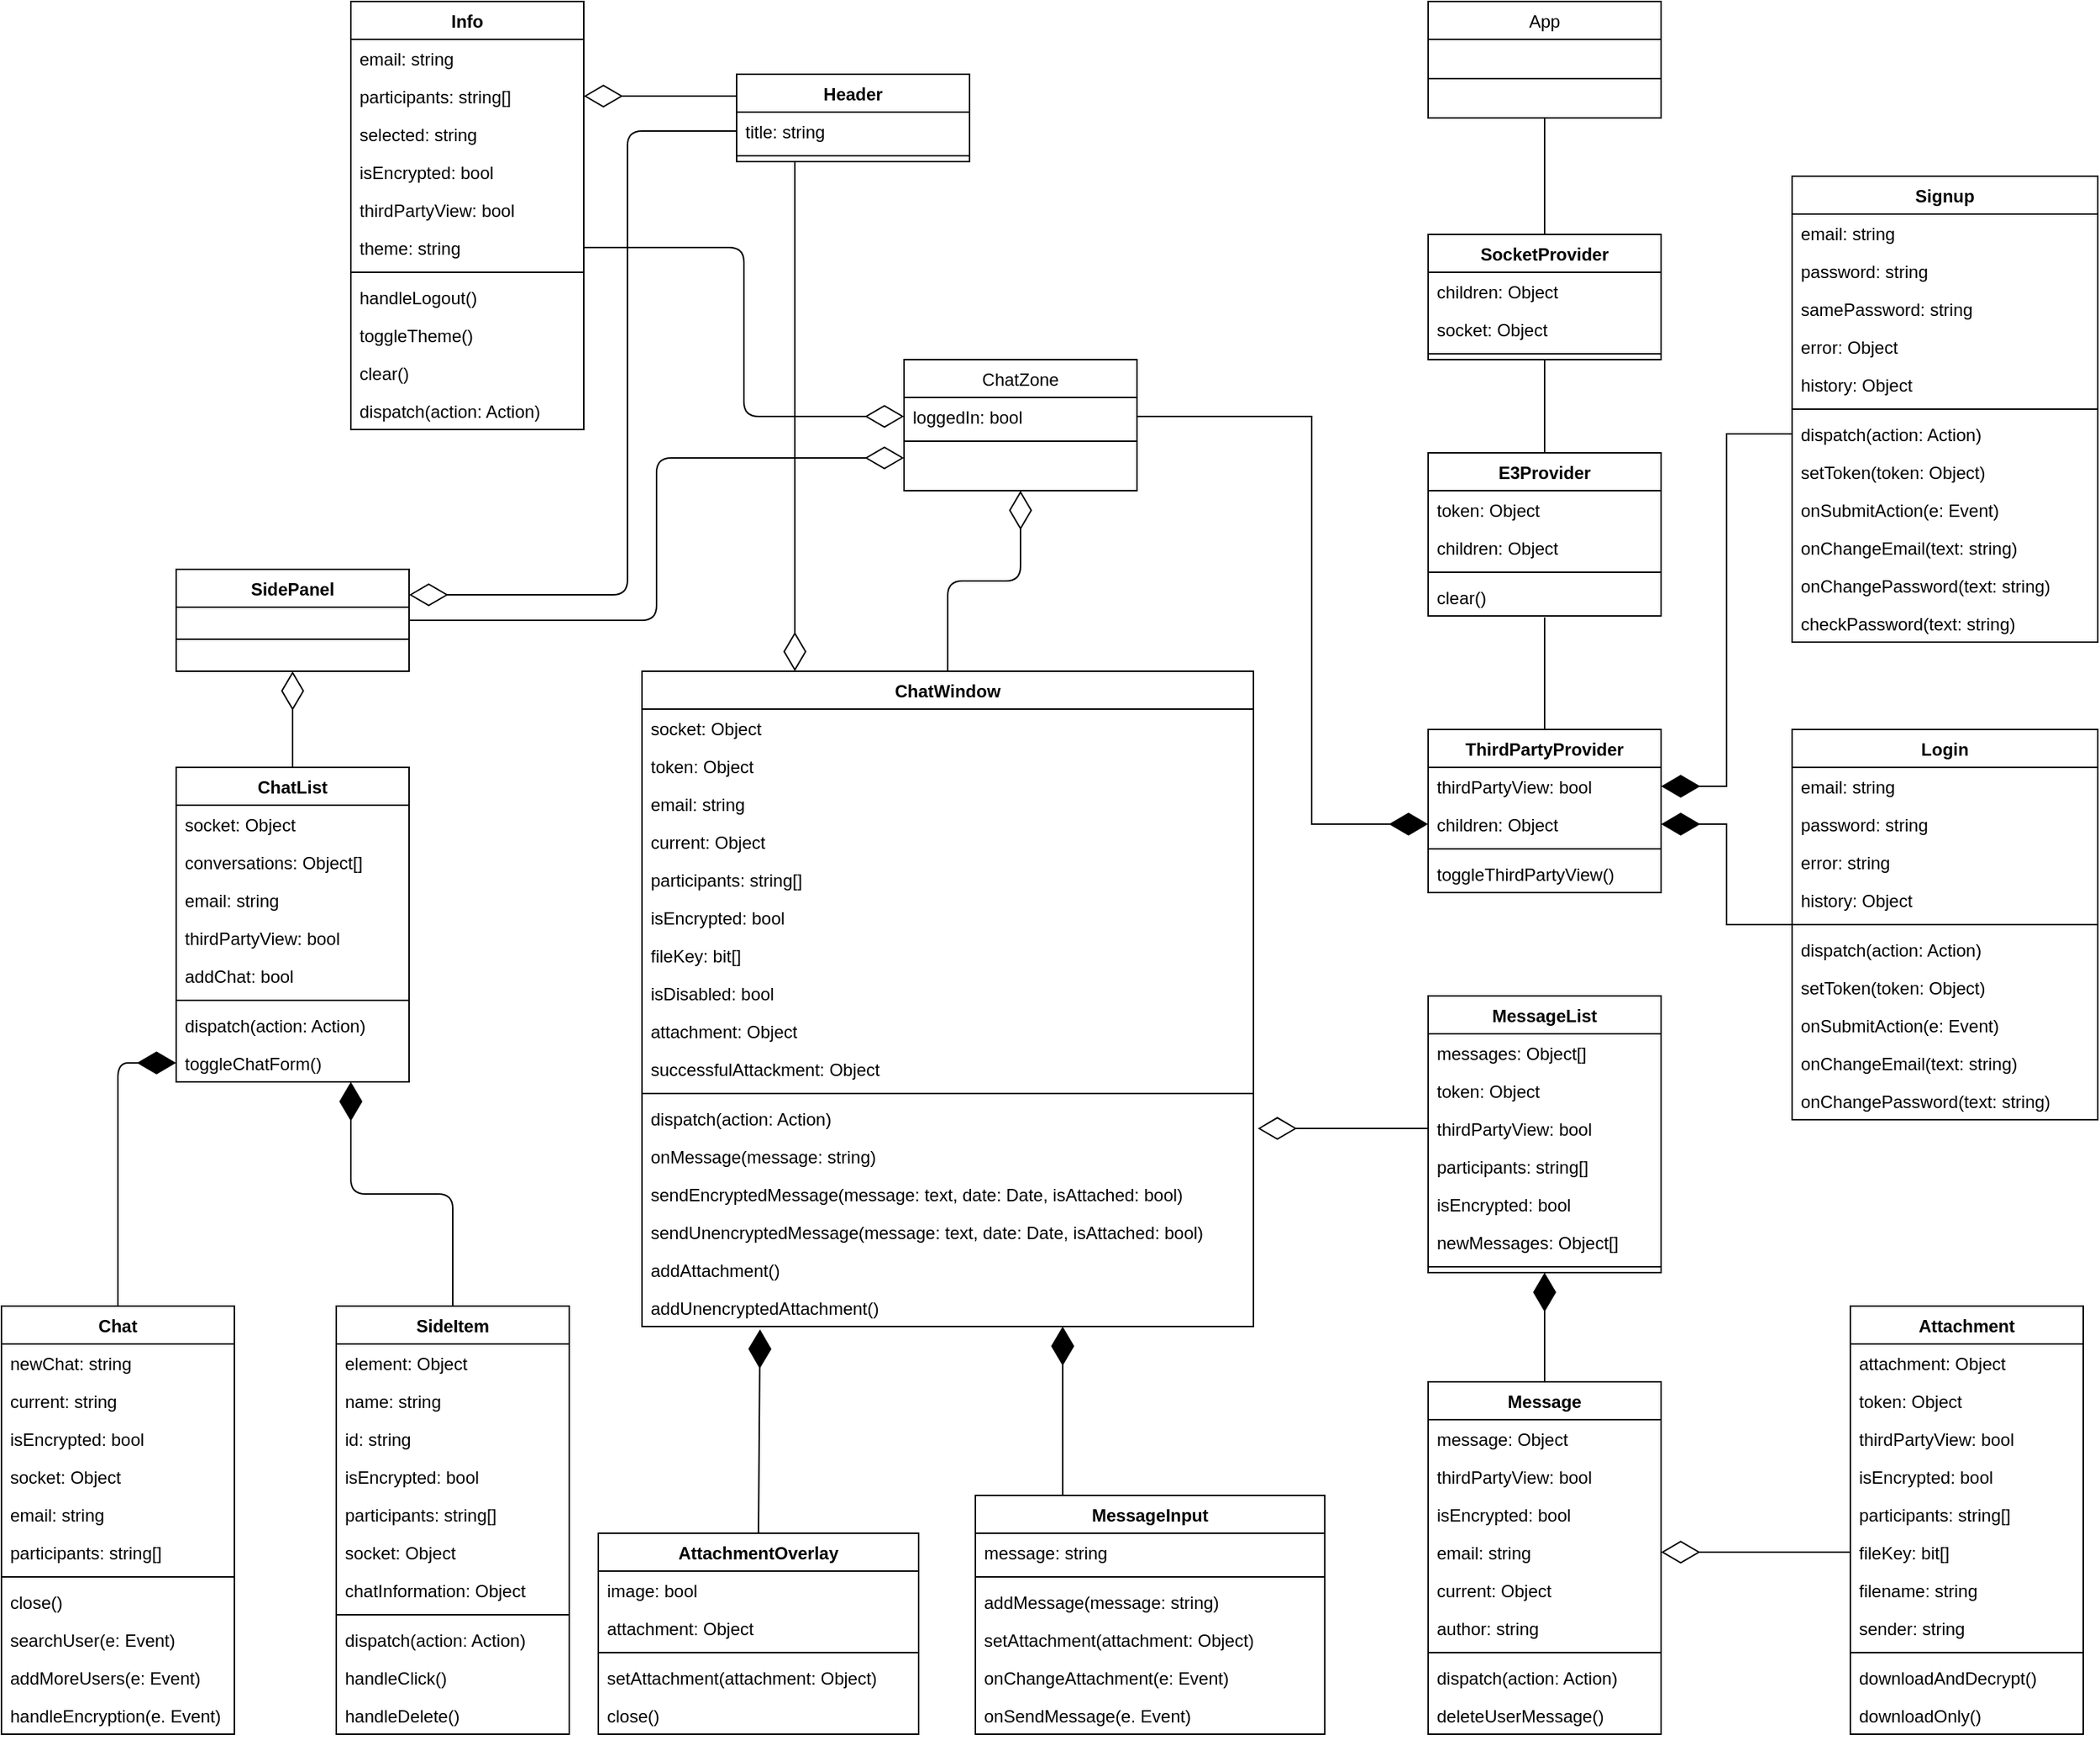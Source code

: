 <mxfile version="14.7.6" type="device"><diagram id="C5RBs43oDa-KdzZeNtuy" name="Page-1"><mxGraphModel dx="2538" dy="564" grid="1" gridSize="10" guides="1" tooltips="1" connect="1" arrows="1" fold="1" page="1" pageScale="1" pageWidth="1500" pageHeight="1500" math="0" shadow="0"><root><mxCell id="WIyWlLk6GJQsqaUBKTNV-0"/><mxCell id="WIyWlLk6GJQsqaUBKTNV-1" parent="WIyWlLk6GJQsqaUBKTNV-0"/><mxCell id="zkfFHV4jXpPFQw0GAbJ--0" value="App" style="swimlane;fontStyle=0;align=center;verticalAlign=top;childLayout=stackLayout;horizontal=1;startSize=26;horizontalStack=0;resizeParent=1;resizeLast=0;collapsible=1;marginBottom=0;rounded=0;shadow=0;strokeWidth=1;" parent="WIyWlLk6GJQsqaUBKTNV-1" vertex="1"><mxGeometry x="560" y="40" width="160" height="80" as="geometry"><mxRectangle x="230" y="140" width="160" height="26" as="alternateBounds"/></mxGeometry></mxCell><mxCell id="zkfFHV4jXpPFQw0GAbJ--4" value="" style="line;html=1;strokeWidth=1;align=left;verticalAlign=middle;spacingTop=-1;spacingLeft=3;spacingRight=3;rotatable=0;labelPosition=right;points=[];portConstraint=eastwest;" parent="zkfFHV4jXpPFQw0GAbJ--0" vertex="1"><mxGeometry y="26" width="160" height="54" as="geometry"/></mxCell><mxCell id="zkfFHV4jXpPFQw0GAbJ--17" value="ChatZone" style="swimlane;fontStyle=0;align=center;verticalAlign=top;childLayout=stackLayout;horizontal=1;startSize=26;horizontalStack=0;resizeParent=1;resizeLast=0;collapsible=1;marginBottom=0;rounded=0;shadow=0;strokeWidth=1;" parent="WIyWlLk6GJQsqaUBKTNV-1" vertex="1"><mxGeometry x="200" y="286" width="160" height="90" as="geometry"><mxRectangle x="550" y="140" width="160" height="26" as="alternateBounds"/></mxGeometry></mxCell><mxCell id="zkfFHV4jXpPFQw0GAbJ--18" value="loggedIn: bool" style="text;align=left;verticalAlign=top;spacingLeft=4;spacingRight=4;overflow=hidden;rotatable=0;points=[[0,0.5],[1,0.5]];portConstraint=eastwest;" parent="zkfFHV4jXpPFQw0GAbJ--17" vertex="1"><mxGeometry y="26" width="160" height="26" as="geometry"/></mxCell><mxCell id="zkfFHV4jXpPFQw0GAbJ--23" value="" style="line;html=1;strokeWidth=1;align=left;verticalAlign=middle;spacingTop=-1;spacingLeft=3;spacingRight=3;rotatable=0;labelPosition=right;points=[];portConstraint=eastwest;" parent="zkfFHV4jXpPFQw0GAbJ--17" vertex="1"><mxGeometry y="52" width="160" height="8" as="geometry"/></mxCell><mxCell id="NFk0pXSnsGcXy38gWaya-1" value="Login" style="swimlane;fontStyle=1;align=center;verticalAlign=top;childLayout=stackLayout;horizontal=1;startSize=26;horizontalStack=0;resizeParent=1;resizeParentMax=0;resizeLast=0;collapsible=1;marginBottom=0;" vertex="1" parent="WIyWlLk6GJQsqaUBKTNV-1"><mxGeometry x="810" y="540" width="210" height="268" as="geometry"/></mxCell><mxCell id="NFk0pXSnsGcXy38gWaya-2" value="email: string" style="text;strokeColor=none;fillColor=none;align=left;verticalAlign=top;spacingLeft=4;spacingRight=4;overflow=hidden;rotatable=0;points=[[0,0.5],[1,0.5]];portConstraint=eastwest;" vertex="1" parent="NFk0pXSnsGcXy38gWaya-1"><mxGeometry y="26" width="210" height="26" as="geometry"/></mxCell><mxCell id="NFk0pXSnsGcXy38gWaya-10" value="password: string" style="text;strokeColor=none;fillColor=none;align=left;verticalAlign=top;spacingLeft=4;spacingRight=4;overflow=hidden;rotatable=0;points=[[0,0.5],[1,0.5]];portConstraint=eastwest;" vertex="1" parent="NFk0pXSnsGcXy38gWaya-1"><mxGeometry y="52" width="210" height="26" as="geometry"/></mxCell><mxCell id="NFk0pXSnsGcXy38gWaya-4" value="error: string" style="text;strokeColor=none;fillColor=none;align=left;verticalAlign=top;spacingLeft=4;spacingRight=4;overflow=hidden;rotatable=0;points=[[0,0.5],[1,0.5]];portConstraint=eastwest;" vertex="1" parent="NFk0pXSnsGcXy38gWaya-1"><mxGeometry y="78" width="210" height="26" as="geometry"/></mxCell><mxCell id="NFk0pXSnsGcXy38gWaya-12" value="history: Object" style="text;strokeColor=none;fillColor=none;align=left;verticalAlign=top;spacingLeft=4;spacingRight=4;overflow=hidden;rotatable=0;points=[[0,0.5],[1,0.5]];portConstraint=eastwest;" vertex="1" parent="NFk0pXSnsGcXy38gWaya-1"><mxGeometry y="104" width="210" height="26" as="geometry"/></mxCell><mxCell id="NFk0pXSnsGcXy38gWaya-3" value="" style="line;strokeWidth=1;fillColor=none;align=left;verticalAlign=middle;spacingTop=-1;spacingLeft=3;spacingRight=3;rotatable=0;labelPosition=right;points=[];portConstraint=eastwest;" vertex="1" parent="NFk0pXSnsGcXy38gWaya-1"><mxGeometry y="130" width="210" height="8" as="geometry"/></mxCell><mxCell id="NFk0pXSnsGcXy38gWaya-16" value="dispatch(action: Action)" style="text;strokeColor=none;fillColor=none;align=left;verticalAlign=top;spacingLeft=4;spacingRight=4;overflow=hidden;rotatable=0;points=[[0,0.5],[1,0.5]];portConstraint=eastwest;" vertex="1" parent="NFk0pXSnsGcXy38gWaya-1"><mxGeometry y="138" width="210" height="26" as="geometry"/></mxCell><mxCell id="NFk0pXSnsGcXy38gWaya-17" value="setToken(token: Object)" style="text;strokeColor=none;fillColor=none;align=left;verticalAlign=top;spacingLeft=4;spacingRight=4;overflow=hidden;rotatable=0;points=[[0,0.5],[1,0.5]];portConstraint=eastwest;" vertex="1" parent="NFk0pXSnsGcXy38gWaya-1"><mxGeometry y="164" width="210" height="26" as="geometry"/></mxCell><mxCell id="NFk0pXSnsGcXy38gWaya-18" value="onSubmitAction(e: Event)" style="text;strokeColor=none;fillColor=none;align=left;verticalAlign=top;spacingLeft=4;spacingRight=4;overflow=hidden;rotatable=0;points=[[0,0.5],[1,0.5]];portConstraint=eastwest;" vertex="1" parent="NFk0pXSnsGcXy38gWaya-1"><mxGeometry y="190" width="210" height="26" as="geometry"/></mxCell><mxCell id="NFk0pXSnsGcXy38gWaya-19" value="onChangeEmail(text: string)" style="text;strokeColor=none;fillColor=none;align=left;verticalAlign=top;spacingLeft=4;spacingRight=4;overflow=hidden;rotatable=0;points=[[0,0.5],[1,0.5]];portConstraint=eastwest;" vertex="1" parent="NFk0pXSnsGcXy38gWaya-1"><mxGeometry y="216" width="210" height="26" as="geometry"/></mxCell><mxCell id="NFk0pXSnsGcXy38gWaya-20" value="onChangePassword(text: string)" style="text;strokeColor=none;fillColor=none;align=left;verticalAlign=top;spacingLeft=4;spacingRight=4;overflow=hidden;rotatable=0;points=[[0,0.5],[1,0.5]];portConstraint=eastwest;" vertex="1" parent="NFk0pXSnsGcXy38gWaya-1"><mxGeometry y="242" width="210" height="26" as="geometry"/></mxCell><mxCell id="NFk0pXSnsGcXy38gWaya-21" value="Signup" style="swimlane;fontStyle=1;align=center;verticalAlign=top;childLayout=stackLayout;horizontal=1;startSize=26;horizontalStack=0;resizeParent=1;resizeParentMax=0;resizeLast=0;collapsible=1;marginBottom=0;" vertex="1" parent="WIyWlLk6GJQsqaUBKTNV-1"><mxGeometry x="810" y="160" width="210" height="320" as="geometry"/></mxCell><mxCell id="NFk0pXSnsGcXy38gWaya-22" value="email: string" style="text;strokeColor=none;fillColor=none;align=left;verticalAlign=top;spacingLeft=4;spacingRight=4;overflow=hidden;rotatable=0;points=[[0,0.5],[1,0.5]];portConstraint=eastwest;" vertex="1" parent="NFk0pXSnsGcXy38gWaya-21"><mxGeometry y="26" width="210" height="26" as="geometry"/></mxCell><mxCell id="NFk0pXSnsGcXy38gWaya-23" value="password: string" style="text;strokeColor=none;fillColor=none;align=left;verticalAlign=top;spacingLeft=4;spacingRight=4;overflow=hidden;rotatable=0;points=[[0,0.5],[1,0.5]];portConstraint=eastwest;" vertex="1" parent="NFk0pXSnsGcXy38gWaya-21"><mxGeometry y="52" width="210" height="26" as="geometry"/></mxCell><mxCell id="NFk0pXSnsGcXy38gWaya-32" value="samePassword: string" style="text;strokeColor=none;fillColor=none;align=left;verticalAlign=top;spacingLeft=4;spacingRight=4;overflow=hidden;rotatable=0;points=[[0,0.5],[1,0.5]];portConstraint=eastwest;" vertex="1" parent="NFk0pXSnsGcXy38gWaya-21"><mxGeometry y="78" width="210" height="26" as="geometry"/></mxCell><mxCell id="NFk0pXSnsGcXy38gWaya-24" value="error: Object" style="text;strokeColor=none;fillColor=none;align=left;verticalAlign=top;spacingLeft=4;spacingRight=4;overflow=hidden;rotatable=0;points=[[0,0.5],[1,0.5]];portConstraint=eastwest;" vertex="1" parent="NFk0pXSnsGcXy38gWaya-21"><mxGeometry y="104" width="210" height="26" as="geometry"/></mxCell><mxCell id="NFk0pXSnsGcXy38gWaya-25" value="history: Object" style="text;strokeColor=none;fillColor=none;align=left;verticalAlign=top;spacingLeft=4;spacingRight=4;overflow=hidden;rotatable=0;points=[[0,0.5],[1,0.5]];portConstraint=eastwest;" vertex="1" parent="NFk0pXSnsGcXy38gWaya-21"><mxGeometry y="130" width="210" height="26" as="geometry"/></mxCell><mxCell id="NFk0pXSnsGcXy38gWaya-26" value="" style="line;strokeWidth=1;fillColor=none;align=left;verticalAlign=middle;spacingTop=-1;spacingLeft=3;spacingRight=3;rotatable=0;labelPosition=right;points=[];portConstraint=eastwest;" vertex="1" parent="NFk0pXSnsGcXy38gWaya-21"><mxGeometry y="156" width="210" height="8" as="geometry"/></mxCell><mxCell id="NFk0pXSnsGcXy38gWaya-27" value="dispatch(action: Action)" style="text;strokeColor=none;fillColor=none;align=left;verticalAlign=top;spacingLeft=4;spacingRight=4;overflow=hidden;rotatable=0;points=[[0,0.5],[1,0.5]];portConstraint=eastwest;" vertex="1" parent="NFk0pXSnsGcXy38gWaya-21"><mxGeometry y="164" width="210" height="26" as="geometry"/></mxCell><mxCell id="NFk0pXSnsGcXy38gWaya-28" value="setToken(token: Object)" style="text;strokeColor=none;fillColor=none;align=left;verticalAlign=top;spacingLeft=4;spacingRight=4;overflow=hidden;rotatable=0;points=[[0,0.5],[1,0.5]];portConstraint=eastwest;" vertex="1" parent="NFk0pXSnsGcXy38gWaya-21"><mxGeometry y="190" width="210" height="26" as="geometry"/></mxCell><mxCell id="NFk0pXSnsGcXy38gWaya-29" value="onSubmitAction(e: Event)" style="text;strokeColor=none;fillColor=none;align=left;verticalAlign=top;spacingLeft=4;spacingRight=4;overflow=hidden;rotatable=0;points=[[0,0.5],[1,0.5]];portConstraint=eastwest;" vertex="1" parent="NFk0pXSnsGcXy38gWaya-21"><mxGeometry y="216" width="210" height="26" as="geometry"/></mxCell><mxCell id="NFk0pXSnsGcXy38gWaya-30" value="onChangeEmail(text: string)" style="text;strokeColor=none;fillColor=none;align=left;verticalAlign=top;spacingLeft=4;spacingRight=4;overflow=hidden;rotatable=0;points=[[0,0.5],[1,0.5]];portConstraint=eastwest;" vertex="1" parent="NFk0pXSnsGcXy38gWaya-21"><mxGeometry y="242" width="210" height="26" as="geometry"/></mxCell><mxCell id="NFk0pXSnsGcXy38gWaya-31" value="onChangePassword(text: string)" style="text;strokeColor=none;fillColor=none;align=left;verticalAlign=top;spacingLeft=4;spacingRight=4;overflow=hidden;rotatable=0;points=[[0,0.5],[1,0.5]];portConstraint=eastwest;" vertex="1" parent="NFk0pXSnsGcXy38gWaya-21"><mxGeometry y="268" width="210" height="26" as="geometry"/></mxCell><mxCell id="NFk0pXSnsGcXy38gWaya-34" value="checkPassword(text: string)" style="text;strokeColor=none;fillColor=none;align=left;verticalAlign=top;spacingLeft=4;spacingRight=4;overflow=hidden;rotatable=0;points=[[0,0.5],[1,0.5]];portConstraint=eastwest;" vertex="1" parent="NFk0pXSnsGcXy38gWaya-21"><mxGeometry y="294" width="210" height="26" as="geometry"/></mxCell><mxCell id="NFk0pXSnsGcXy38gWaya-46" value="E3Provider" style="swimlane;fontStyle=1;align=center;verticalAlign=top;childLayout=stackLayout;horizontal=1;startSize=26;horizontalStack=0;resizeParent=1;resizeParentMax=0;resizeLast=0;collapsible=1;marginBottom=0;" vertex="1" parent="WIyWlLk6GJQsqaUBKTNV-1"><mxGeometry x="560" y="350" width="160" height="112" as="geometry"/></mxCell><mxCell id="NFk0pXSnsGcXy38gWaya-47" value="token: Object" style="text;strokeColor=none;fillColor=none;align=left;verticalAlign=top;spacingLeft=4;spacingRight=4;overflow=hidden;rotatable=0;points=[[0,0.5],[1,0.5]];portConstraint=eastwest;" vertex="1" parent="NFk0pXSnsGcXy38gWaya-46"><mxGeometry y="26" width="160" height="26" as="geometry"/></mxCell><mxCell id="NFk0pXSnsGcXy38gWaya-50" value="children: Object" style="text;strokeColor=none;fillColor=none;align=left;verticalAlign=top;spacingLeft=4;spacingRight=4;overflow=hidden;rotatable=0;points=[[0,0.5],[1,0.5]];portConstraint=eastwest;" vertex="1" parent="NFk0pXSnsGcXy38gWaya-46"><mxGeometry y="52" width="160" height="26" as="geometry"/></mxCell><mxCell id="NFk0pXSnsGcXy38gWaya-48" value="" style="line;strokeWidth=1;fillColor=none;align=left;verticalAlign=middle;spacingTop=-1;spacingLeft=3;spacingRight=3;rotatable=0;labelPosition=right;points=[];portConstraint=eastwest;" vertex="1" parent="NFk0pXSnsGcXy38gWaya-46"><mxGeometry y="78" width="160" height="8" as="geometry"/></mxCell><mxCell id="NFk0pXSnsGcXy38gWaya-49" value="clear()" style="text;strokeColor=none;fillColor=none;align=left;verticalAlign=top;spacingLeft=4;spacingRight=4;overflow=hidden;rotatable=0;points=[[0,0.5],[1,0.5]];portConstraint=eastwest;" vertex="1" parent="NFk0pXSnsGcXy38gWaya-46"><mxGeometry y="86" width="160" height="26" as="geometry"/></mxCell><mxCell id="NFk0pXSnsGcXy38gWaya-52" value="Info" style="swimlane;fontStyle=1;align=center;verticalAlign=top;childLayout=stackLayout;horizontal=1;startSize=26;horizontalStack=0;resizeParent=1;resizeParentMax=0;resizeLast=0;collapsible=1;marginBottom=0;" vertex="1" parent="WIyWlLk6GJQsqaUBKTNV-1"><mxGeometry x="-180" y="40" width="160" height="294" as="geometry"/></mxCell><mxCell id="NFk0pXSnsGcXy38gWaya-53" value="email: string" style="text;strokeColor=none;fillColor=none;align=left;verticalAlign=top;spacingLeft=4;spacingRight=4;overflow=hidden;rotatable=0;points=[[0,0.5],[1,0.5]];portConstraint=eastwest;" vertex="1" parent="NFk0pXSnsGcXy38gWaya-52"><mxGeometry y="26" width="160" height="26" as="geometry"/></mxCell><mxCell id="NFk0pXSnsGcXy38gWaya-56" value="participants: string[]" style="text;strokeColor=none;fillColor=none;align=left;verticalAlign=top;spacingLeft=4;spacingRight=4;overflow=hidden;rotatable=0;points=[[0,0.5],[1,0.5]];portConstraint=eastwest;" vertex="1" parent="NFk0pXSnsGcXy38gWaya-52"><mxGeometry y="52" width="160" height="26" as="geometry"/></mxCell><mxCell id="NFk0pXSnsGcXy38gWaya-57" value="selected: string" style="text;strokeColor=none;fillColor=none;align=left;verticalAlign=top;spacingLeft=4;spacingRight=4;overflow=hidden;rotatable=0;points=[[0,0.5],[1,0.5]];portConstraint=eastwest;" vertex="1" parent="NFk0pXSnsGcXy38gWaya-52"><mxGeometry y="78" width="160" height="26" as="geometry"/></mxCell><mxCell id="NFk0pXSnsGcXy38gWaya-58" value="isEncrypted: bool" style="text;strokeColor=none;fillColor=none;align=left;verticalAlign=top;spacingLeft=4;spacingRight=4;overflow=hidden;rotatable=0;points=[[0,0.5],[1,0.5]];portConstraint=eastwest;" vertex="1" parent="NFk0pXSnsGcXy38gWaya-52"><mxGeometry y="104" width="160" height="26" as="geometry"/></mxCell><mxCell id="NFk0pXSnsGcXy38gWaya-59" value="thirdPartyView: bool" style="text;strokeColor=none;fillColor=none;align=left;verticalAlign=top;spacingLeft=4;spacingRight=4;overflow=hidden;rotatable=0;points=[[0,0.5],[1,0.5]];portConstraint=eastwest;" vertex="1" parent="NFk0pXSnsGcXy38gWaya-52"><mxGeometry y="130" width="160" height="26" as="geometry"/></mxCell><mxCell id="NFk0pXSnsGcXy38gWaya-60" value="theme: string" style="text;strokeColor=none;fillColor=none;align=left;verticalAlign=top;spacingLeft=4;spacingRight=4;overflow=hidden;rotatable=0;points=[[0,0.5],[1,0.5]];portConstraint=eastwest;" vertex="1" parent="NFk0pXSnsGcXy38gWaya-52"><mxGeometry y="156" width="160" height="26" as="geometry"/></mxCell><mxCell id="NFk0pXSnsGcXy38gWaya-54" value="" style="line;strokeWidth=1;fillColor=none;align=left;verticalAlign=middle;spacingTop=-1;spacingLeft=3;spacingRight=3;rotatable=0;labelPosition=right;points=[];portConstraint=eastwest;" vertex="1" parent="NFk0pXSnsGcXy38gWaya-52"><mxGeometry y="182" width="160" height="8" as="geometry"/></mxCell><mxCell id="NFk0pXSnsGcXy38gWaya-55" value="handleLogout()" style="text;strokeColor=none;fillColor=none;align=left;verticalAlign=top;spacingLeft=4;spacingRight=4;overflow=hidden;rotatable=0;points=[[0,0.5],[1,0.5]];portConstraint=eastwest;" vertex="1" parent="NFk0pXSnsGcXy38gWaya-52"><mxGeometry y="190" width="160" height="26" as="geometry"/></mxCell><mxCell id="NFk0pXSnsGcXy38gWaya-61" value="toggleTheme()" style="text;strokeColor=none;fillColor=none;align=left;verticalAlign=top;spacingLeft=4;spacingRight=4;overflow=hidden;rotatable=0;points=[[0,0.5],[1,0.5]];portConstraint=eastwest;" vertex="1" parent="NFk0pXSnsGcXy38gWaya-52"><mxGeometry y="216" width="160" height="26" as="geometry"/></mxCell><mxCell id="NFk0pXSnsGcXy38gWaya-72" value="clear()" style="text;strokeColor=none;fillColor=none;align=left;verticalAlign=top;spacingLeft=4;spacingRight=4;overflow=hidden;rotatable=0;points=[[0,0.5],[1,0.5]];portConstraint=eastwest;" vertex="1" parent="NFk0pXSnsGcXy38gWaya-52"><mxGeometry y="242" width="160" height="26" as="geometry"/></mxCell><mxCell id="NFk0pXSnsGcXy38gWaya-71" value="dispatch(action: Action)" style="text;strokeColor=none;fillColor=none;align=left;verticalAlign=top;spacingLeft=4;spacingRight=4;overflow=hidden;rotatable=0;points=[[0,0.5],[1,0.5]];portConstraint=eastwest;" vertex="1" parent="NFk0pXSnsGcXy38gWaya-52"><mxGeometry y="268" width="160" height="26" as="geometry"/></mxCell><mxCell id="NFk0pXSnsGcXy38gWaya-73" value="Header" style="swimlane;fontStyle=1;align=center;verticalAlign=top;childLayout=stackLayout;horizontal=1;startSize=26;horizontalStack=0;resizeParent=1;resizeParentMax=0;resizeLast=0;collapsible=1;marginBottom=0;" vertex="1" parent="WIyWlLk6GJQsqaUBKTNV-1"><mxGeometry x="85" y="90" width="160" height="60" as="geometry"/></mxCell><mxCell id="NFk0pXSnsGcXy38gWaya-74" value="title: string" style="text;strokeColor=none;fillColor=none;align=left;verticalAlign=top;spacingLeft=4;spacingRight=4;overflow=hidden;rotatable=0;points=[[0,0.5],[1,0.5]];portConstraint=eastwest;" vertex="1" parent="NFk0pXSnsGcXy38gWaya-73"><mxGeometry y="26" width="160" height="26" as="geometry"/></mxCell><mxCell id="NFk0pXSnsGcXy38gWaya-75" value="" style="line;strokeWidth=1;fillColor=none;align=left;verticalAlign=middle;spacingTop=-1;spacingLeft=3;spacingRight=3;rotatable=0;labelPosition=right;points=[];portConstraint=eastwest;" vertex="1" parent="NFk0pXSnsGcXy38gWaya-73"><mxGeometry y="52" width="160" height="8" as="geometry"/></mxCell><mxCell id="NFk0pXSnsGcXy38gWaya-80" value="SidePanel" style="swimlane;fontStyle=1;align=center;verticalAlign=top;childLayout=stackLayout;horizontal=1;startSize=26;horizontalStack=0;resizeParent=1;resizeParentMax=0;resizeLast=0;collapsible=1;marginBottom=0;" vertex="1" parent="WIyWlLk6GJQsqaUBKTNV-1"><mxGeometry x="-300" y="430" width="160" height="70" as="geometry"/></mxCell><mxCell id="NFk0pXSnsGcXy38gWaya-82" value="" style="line;strokeWidth=1;fillColor=none;align=left;verticalAlign=middle;spacingTop=-1;spacingLeft=3;spacingRight=3;rotatable=0;labelPosition=right;points=[];portConstraint=eastwest;" vertex="1" parent="NFk0pXSnsGcXy38gWaya-80"><mxGeometry y="26" width="160" height="44" as="geometry"/></mxCell><mxCell id="NFk0pXSnsGcXy38gWaya-84" value="ChatList" style="swimlane;fontStyle=1;align=center;verticalAlign=top;childLayout=stackLayout;horizontal=1;startSize=26;horizontalStack=0;resizeParent=1;resizeParentMax=0;resizeLast=0;collapsible=1;marginBottom=0;" vertex="1" parent="WIyWlLk6GJQsqaUBKTNV-1"><mxGeometry x="-300" y="566" width="160" height="216" as="geometry"/></mxCell><mxCell id="NFk0pXSnsGcXy38gWaya-85" value="socket: Object" style="text;strokeColor=none;fillColor=none;align=left;verticalAlign=top;spacingLeft=4;spacingRight=4;overflow=hidden;rotatable=0;points=[[0,0.5],[1,0.5]];portConstraint=eastwest;" vertex="1" parent="NFk0pXSnsGcXy38gWaya-84"><mxGeometry y="26" width="160" height="26" as="geometry"/></mxCell><mxCell id="NFk0pXSnsGcXy38gWaya-88" value="conversations: Object[]" style="text;strokeColor=none;fillColor=none;align=left;verticalAlign=top;spacingLeft=4;spacingRight=4;overflow=hidden;rotatable=0;points=[[0,0.5],[1,0.5]];portConstraint=eastwest;" vertex="1" parent="NFk0pXSnsGcXy38gWaya-84"><mxGeometry y="52" width="160" height="26" as="geometry"/></mxCell><mxCell id="NFk0pXSnsGcXy38gWaya-89" value="email: string" style="text;strokeColor=none;fillColor=none;align=left;verticalAlign=top;spacingLeft=4;spacingRight=4;overflow=hidden;rotatable=0;points=[[0,0.5],[1,0.5]];portConstraint=eastwest;" vertex="1" parent="NFk0pXSnsGcXy38gWaya-84"><mxGeometry y="78" width="160" height="26" as="geometry"/></mxCell><mxCell id="NFk0pXSnsGcXy38gWaya-90" value="thirdPartyView: bool" style="text;strokeColor=none;fillColor=none;align=left;verticalAlign=top;spacingLeft=4;spacingRight=4;overflow=hidden;rotatable=0;points=[[0,0.5],[1,0.5]];portConstraint=eastwest;" vertex="1" parent="NFk0pXSnsGcXy38gWaya-84"><mxGeometry y="104" width="160" height="26" as="geometry"/></mxCell><mxCell id="NFk0pXSnsGcXy38gWaya-91" value="addChat: bool" style="text;strokeColor=none;fillColor=none;align=left;verticalAlign=top;spacingLeft=4;spacingRight=4;overflow=hidden;rotatable=0;points=[[0,0.5],[1,0.5]];portConstraint=eastwest;" vertex="1" parent="NFk0pXSnsGcXy38gWaya-84"><mxGeometry y="130" width="160" height="26" as="geometry"/></mxCell><mxCell id="NFk0pXSnsGcXy38gWaya-86" value="" style="line;strokeWidth=1;fillColor=none;align=left;verticalAlign=middle;spacingTop=-1;spacingLeft=3;spacingRight=3;rotatable=0;labelPosition=right;points=[];portConstraint=eastwest;" vertex="1" parent="NFk0pXSnsGcXy38gWaya-84"><mxGeometry y="156" width="160" height="8" as="geometry"/></mxCell><mxCell id="NFk0pXSnsGcXy38gWaya-95" value="dispatch(action: Action)" style="text;strokeColor=none;fillColor=none;align=left;verticalAlign=top;spacingLeft=4;spacingRight=4;overflow=hidden;rotatable=0;points=[[0,0.5],[1,0.5]];portConstraint=eastwest;" vertex="1" parent="NFk0pXSnsGcXy38gWaya-84"><mxGeometry y="164" width="160" height="26" as="geometry"/></mxCell><mxCell id="NFk0pXSnsGcXy38gWaya-92" value="toggleChatForm()" style="text;strokeColor=none;fillColor=none;align=left;verticalAlign=top;spacingLeft=4;spacingRight=4;overflow=hidden;rotatable=0;points=[[0,0.5],[1,0.5]];portConstraint=eastwest;" vertex="1" parent="NFk0pXSnsGcXy38gWaya-84"><mxGeometry y="190" width="160" height="26" as="geometry"/></mxCell><mxCell id="NFk0pXSnsGcXy38gWaya-96" value="SocketProvider" style="swimlane;fontStyle=1;align=center;verticalAlign=top;childLayout=stackLayout;horizontal=1;startSize=26;horizontalStack=0;resizeParent=1;resizeParentMax=0;resizeLast=0;collapsible=1;marginBottom=0;" vertex="1" parent="WIyWlLk6GJQsqaUBKTNV-1"><mxGeometry x="560" y="200" width="160" height="86" as="geometry"/></mxCell><mxCell id="NFk0pXSnsGcXy38gWaya-97" value="children: Object" style="text;strokeColor=none;fillColor=none;align=left;verticalAlign=top;spacingLeft=4;spacingRight=4;overflow=hidden;rotatable=0;points=[[0,0.5],[1,0.5]];portConstraint=eastwest;" vertex="1" parent="NFk0pXSnsGcXy38gWaya-96"><mxGeometry y="26" width="160" height="26" as="geometry"/></mxCell><mxCell id="NFk0pXSnsGcXy38gWaya-100" value="socket: Object" style="text;strokeColor=none;fillColor=none;align=left;verticalAlign=top;spacingLeft=4;spacingRight=4;overflow=hidden;rotatable=0;points=[[0,0.5],[1,0.5]];portConstraint=eastwest;" vertex="1" parent="NFk0pXSnsGcXy38gWaya-96"><mxGeometry y="52" width="160" height="26" as="geometry"/></mxCell><mxCell id="NFk0pXSnsGcXy38gWaya-98" value="" style="line;strokeWidth=1;fillColor=none;align=left;verticalAlign=middle;spacingTop=-1;spacingLeft=3;spacingRight=3;rotatable=0;labelPosition=right;points=[];portConstraint=eastwest;" vertex="1" parent="NFk0pXSnsGcXy38gWaya-96"><mxGeometry y="78" width="160" height="8" as="geometry"/></mxCell><mxCell id="NFk0pXSnsGcXy38gWaya-101" value="ThirdPartyProvider" style="swimlane;fontStyle=1;align=center;verticalAlign=top;childLayout=stackLayout;horizontal=1;startSize=26;horizontalStack=0;resizeParent=1;resizeParentMax=0;resizeLast=0;collapsible=1;marginBottom=0;" vertex="1" parent="WIyWlLk6GJQsqaUBKTNV-1"><mxGeometry x="560" y="540" width="160" height="112" as="geometry"/></mxCell><mxCell id="NFk0pXSnsGcXy38gWaya-102" value="thirdPartyView: bool" style="text;strokeColor=none;fillColor=none;align=left;verticalAlign=top;spacingLeft=4;spacingRight=4;overflow=hidden;rotatable=0;points=[[0,0.5],[1,0.5]];portConstraint=eastwest;" vertex="1" parent="NFk0pXSnsGcXy38gWaya-101"><mxGeometry y="26" width="160" height="26" as="geometry"/></mxCell><mxCell id="NFk0pXSnsGcXy38gWaya-105" value="children: Object" style="text;strokeColor=none;fillColor=none;align=left;verticalAlign=top;spacingLeft=4;spacingRight=4;overflow=hidden;rotatable=0;points=[[0,0.5],[1,0.5]];portConstraint=eastwest;" vertex="1" parent="NFk0pXSnsGcXy38gWaya-101"><mxGeometry y="52" width="160" height="26" as="geometry"/></mxCell><mxCell id="NFk0pXSnsGcXy38gWaya-103" value="" style="line;strokeWidth=1;fillColor=none;align=left;verticalAlign=middle;spacingTop=-1;spacingLeft=3;spacingRight=3;rotatable=0;labelPosition=right;points=[];portConstraint=eastwest;" vertex="1" parent="NFk0pXSnsGcXy38gWaya-101"><mxGeometry y="78" width="160" height="8" as="geometry"/></mxCell><mxCell id="NFk0pXSnsGcXy38gWaya-104" value="toggleThirdPartyView()" style="text;strokeColor=none;fillColor=none;align=left;verticalAlign=top;spacingLeft=4;spacingRight=4;overflow=hidden;rotatable=0;points=[[0,0.5],[1,0.5]];portConstraint=eastwest;" vertex="1" parent="NFk0pXSnsGcXy38gWaya-101"><mxGeometry y="86" width="160" height="26" as="geometry"/></mxCell><mxCell id="NFk0pXSnsGcXy38gWaya-106" value="Chat" style="swimlane;fontStyle=1;align=center;verticalAlign=top;childLayout=stackLayout;horizontal=1;startSize=26;horizontalStack=0;resizeParent=1;resizeParentMax=0;resizeLast=0;collapsible=1;marginBottom=0;" vertex="1" parent="WIyWlLk6GJQsqaUBKTNV-1"><mxGeometry x="-420" y="936" width="160" height="294" as="geometry"/></mxCell><mxCell id="NFk0pXSnsGcXy38gWaya-107" value="newChat: string" style="text;strokeColor=none;fillColor=none;align=left;verticalAlign=top;spacingLeft=4;spacingRight=4;overflow=hidden;rotatable=0;points=[[0,0.5],[1,0.5]];portConstraint=eastwest;" vertex="1" parent="NFk0pXSnsGcXy38gWaya-106"><mxGeometry y="26" width="160" height="26" as="geometry"/></mxCell><mxCell id="NFk0pXSnsGcXy38gWaya-110" value="current: string" style="text;strokeColor=none;fillColor=none;align=left;verticalAlign=top;spacingLeft=4;spacingRight=4;overflow=hidden;rotatable=0;points=[[0,0.5],[1,0.5]];portConstraint=eastwest;" vertex="1" parent="NFk0pXSnsGcXy38gWaya-106"><mxGeometry y="52" width="160" height="26" as="geometry"/></mxCell><mxCell id="NFk0pXSnsGcXy38gWaya-111" value="isEncrypted: bool" style="text;strokeColor=none;fillColor=none;align=left;verticalAlign=top;spacingLeft=4;spacingRight=4;overflow=hidden;rotatable=0;points=[[0,0.5],[1,0.5]];portConstraint=eastwest;" vertex="1" parent="NFk0pXSnsGcXy38gWaya-106"><mxGeometry y="78" width="160" height="26" as="geometry"/></mxCell><mxCell id="NFk0pXSnsGcXy38gWaya-112" value="socket: Object" style="text;strokeColor=none;fillColor=none;align=left;verticalAlign=top;spacingLeft=4;spacingRight=4;overflow=hidden;rotatable=0;points=[[0,0.5],[1,0.5]];portConstraint=eastwest;" vertex="1" parent="NFk0pXSnsGcXy38gWaya-106"><mxGeometry y="104" width="160" height="26" as="geometry"/></mxCell><mxCell id="NFk0pXSnsGcXy38gWaya-113" value="email: string" style="text;strokeColor=none;fillColor=none;align=left;verticalAlign=top;spacingLeft=4;spacingRight=4;overflow=hidden;rotatable=0;points=[[0,0.5],[1,0.5]];portConstraint=eastwest;" vertex="1" parent="NFk0pXSnsGcXy38gWaya-106"><mxGeometry y="130" width="160" height="26" as="geometry"/></mxCell><mxCell id="NFk0pXSnsGcXy38gWaya-114" value="participants: string[]" style="text;strokeColor=none;fillColor=none;align=left;verticalAlign=top;spacingLeft=4;spacingRight=4;overflow=hidden;rotatable=0;points=[[0,0.5],[1,0.5]];portConstraint=eastwest;" vertex="1" parent="NFk0pXSnsGcXy38gWaya-106"><mxGeometry y="156" width="160" height="26" as="geometry"/></mxCell><mxCell id="NFk0pXSnsGcXy38gWaya-108" value="" style="line;strokeWidth=1;fillColor=none;align=left;verticalAlign=middle;spacingTop=-1;spacingLeft=3;spacingRight=3;rotatable=0;labelPosition=right;points=[];portConstraint=eastwest;" vertex="1" parent="NFk0pXSnsGcXy38gWaya-106"><mxGeometry y="182" width="160" height="8" as="geometry"/></mxCell><mxCell id="NFk0pXSnsGcXy38gWaya-109" value="close()" style="text;strokeColor=none;fillColor=none;align=left;verticalAlign=top;spacingLeft=4;spacingRight=4;overflow=hidden;rotatable=0;points=[[0,0.5],[1,0.5]];portConstraint=eastwest;" vertex="1" parent="NFk0pXSnsGcXy38gWaya-106"><mxGeometry y="190" width="160" height="26" as="geometry"/></mxCell><mxCell id="NFk0pXSnsGcXy38gWaya-115" value="searchUser(e: Event)" style="text;strokeColor=none;fillColor=none;align=left;verticalAlign=top;spacingLeft=4;spacingRight=4;overflow=hidden;rotatable=0;points=[[0,0.5],[1,0.5]];portConstraint=eastwest;" vertex="1" parent="NFk0pXSnsGcXy38gWaya-106"><mxGeometry y="216" width="160" height="26" as="geometry"/></mxCell><mxCell id="NFk0pXSnsGcXy38gWaya-116" value="addMoreUsers(e: Event)" style="text;strokeColor=none;fillColor=none;align=left;verticalAlign=top;spacingLeft=4;spacingRight=4;overflow=hidden;rotatable=0;points=[[0,0.5],[1,0.5]];portConstraint=eastwest;" vertex="1" parent="NFk0pXSnsGcXy38gWaya-106"><mxGeometry y="242" width="160" height="26" as="geometry"/></mxCell><mxCell id="NFk0pXSnsGcXy38gWaya-117" value="handleEncryption(e. Event)" style="text;strokeColor=none;fillColor=none;align=left;verticalAlign=top;spacingLeft=4;spacingRight=4;overflow=hidden;rotatable=0;points=[[0,0.5],[1,0.5]];portConstraint=eastwest;" vertex="1" parent="NFk0pXSnsGcXy38gWaya-106"><mxGeometry y="268" width="160" height="26" as="geometry"/></mxCell><mxCell id="NFk0pXSnsGcXy38gWaya-119" value="SideItem" style="swimlane;fontStyle=1;align=center;verticalAlign=top;childLayout=stackLayout;horizontal=1;startSize=26;horizontalStack=0;resizeParent=1;resizeParentMax=0;resizeLast=0;collapsible=1;marginBottom=0;" vertex="1" parent="WIyWlLk6GJQsqaUBKTNV-1"><mxGeometry x="-190" y="936" width="160" height="294" as="geometry"/></mxCell><mxCell id="NFk0pXSnsGcXy38gWaya-120" value="element: Object" style="text;strokeColor=none;fillColor=none;align=left;verticalAlign=top;spacingLeft=4;spacingRight=4;overflow=hidden;rotatable=0;points=[[0,0.5],[1,0.5]];portConstraint=eastwest;" vertex="1" parent="NFk0pXSnsGcXy38gWaya-119"><mxGeometry y="26" width="160" height="26" as="geometry"/></mxCell><mxCell id="NFk0pXSnsGcXy38gWaya-123" value="name: string" style="text;strokeColor=none;fillColor=none;align=left;verticalAlign=top;spacingLeft=4;spacingRight=4;overflow=hidden;rotatable=0;points=[[0,0.5],[1,0.5]];portConstraint=eastwest;" vertex="1" parent="NFk0pXSnsGcXy38gWaya-119"><mxGeometry y="52" width="160" height="26" as="geometry"/></mxCell><mxCell id="NFk0pXSnsGcXy38gWaya-124" value="id: string" style="text;strokeColor=none;fillColor=none;align=left;verticalAlign=top;spacingLeft=4;spacingRight=4;overflow=hidden;rotatable=0;points=[[0,0.5],[1,0.5]];portConstraint=eastwest;" vertex="1" parent="NFk0pXSnsGcXy38gWaya-119"><mxGeometry y="78" width="160" height="26" as="geometry"/></mxCell><mxCell id="NFk0pXSnsGcXy38gWaya-125" value="isEncrypted: bool" style="text;strokeColor=none;fillColor=none;align=left;verticalAlign=top;spacingLeft=4;spacingRight=4;overflow=hidden;rotatable=0;points=[[0,0.5],[1,0.5]];portConstraint=eastwest;" vertex="1" parent="NFk0pXSnsGcXy38gWaya-119"><mxGeometry y="104" width="160" height="26" as="geometry"/></mxCell><mxCell id="NFk0pXSnsGcXy38gWaya-126" value="participants: string[]" style="text;strokeColor=none;fillColor=none;align=left;verticalAlign=top;spacingLeft=4;spacingRight=4;overflow=hidden;rotatable=0;points=[[0,0.5],[1,0.5]];portConstraint=eastwest;" vertex="1" parent="NFk0pXSnsGcXy38gWaya-119"><mxGeometry y="130" width="160" height="26" as="geometry"/></mxCell><mxCell id="NFk0pXSnsGcXy38gWaya-127" value="socket: Object" style="text;strokeColor=none;fillColor=none;align=left;verticalAlign=top;spacingLeft=4;spacingRight=4;overflow=hidden;rotatable=0;points=[[0,0.5],[1,0.5]];portConstraint=eastwest;" vertex="1" parent="NFk0pXSnsGcXy38gWaya-119"><mxGeometry y="156" width="160" height="26" as="geometry"/></mxCell><mxCell id="NFk0pXSnsGcXy38gWaya-128" value="chatInformation: Object" style="text;strokeColor=none;fillColor=none;align=left;verticalAlign=top;spacingLeft=4;spacingRight=4;overflow=hidden;rotatable=0;points=[[0,0.5],[1,0.5]];portConstraint=eastwest;" vertex="1" parent="NFk0pXSnsGcXy38gWaya-119"><mxGeometry y="182" width="160" height="26" as="geometry"/></mxCell><mxCell id="NFk0pXSnsGcXy38gWaya-121" value="" style="line;strokeWidth=1;fillColor=none;align=left;verticalAlign=middle;spacingTop=-1;spacingLeft=3;spacingRight=3;rotatable=0;labelPosition=right;points=[];portConstraint=eastwest;" vertex="1" parent="NFk0pXSnsGcXy38gWaya-119"><mxGeometry y="208" width="160" height="8" as="geometry"/></mxCell><mxCell id="NFk0pXSnsGcXy38gWaya-122" value="dispatch(action: Action)" style="text;strokeColor=none;fillColor=none;align=left;verticalAlign=top;spacingLeft=4;spacingRight=4;overflow=hidden;rotatable=0;points=[[0,0.5],[1,0.5]];portConstraint=eastwest;" vertex="1" parent="NFk0pXSnsGcXy38gWaya-119"><mxGeometry y="216" width="160" height="26" as="geometry"/></mxCell><mxCell id="NFk0pXSnsGcXy38gWaya-129" value="handleClick()" style="text;strokeColor=none;fillColor=none;align=left;verticalAlign=top;spacingLeft=4;spacingRight=4;overflow=hidden;rotatable=0;points=[[0,0.5],[1,0.5]];portConstraint=eastwest;" vertex="1" parent="NFk0pXSnsGcXy38gWaya-119"><mxGeometry y="242" width="160" height="26" as="geometry"/></mxCell><mxCell id="NFk0pXSnsGcXy38gWaya-130" value="handleDelete()" style="text;strokeColor=none;fillColor=none;align=left;verticalAlign=top;spacingLeft=4;spacingRight=4;overflow=hidden;rotatable=0;points=[[0,0.5],[1,0.5]];portConstraint=eastwest;" vertex="1" parent="NFk0pXSnsGcXy38gWaya-119"><mxGeometry y="268" width="160" height="26" as="geometry"/></mxCell><mxCell id="NFk0pXSnsGcXy38gWaya-132" value="ChatWindow" style="swimlane;fontStyle=1;align=center;verticalAlign=top;childLayout=stackLayout;horizontal=1;startSize=26;horizontalStack=0;resizeParent=1;resizeParentMax=0;resizeLast=0;collapsible=1;marginBottom=0;" vertex="1" parent="WIyWlLk6GJQsqaUBKTNV-1"><mxGeometry x="20" y="500" width="420" height="450" as="geometry"/></mxCell><mxCell id="NFk0pXSnsGcXy38gWaya-133" value="socket: Object" style="text;strokeColor=none;fillColor=none;align=left;verticalAlign=top;spacingLeft=4;spacingRight=4;overflow=hidden;rotatable=0;points=[[0,0.5],[1,0.5]];portConstraint=eastwest;" vertex="1" parent="NFk0pXSnsGcXy38gWaya-132"><mxGeometry y="26" width="420" height="26" as="geometry"/></mxCell><mxCell id="NFk0pXSnsGcXy38gWaya-136" value="token: Object" style="text;strokeColor=none;fillColor=none;align=left;verticalAlign=top;spacingLeft=4;spacingRight=4;overflow=hidden;rotatable=0;points=[[0,0.5],[1,0.5]];portConstraint=eastwest;" vertex="1" parent="NFk0pXSnsGcXy38gWaya-132"><mxGeometry y="52" width="420" height="26" as="geometry"/></mxCell><mxCell id="NFk0pXSnsGcXy38gWaya-137" value="email: string" style="text;strokeColor=none;fillColor=none;align=left;verticalAlign=top;spacingLeft=4;spacingRight=4;overflow=hidden;rotatable=0;points=[[0,0.5],[1,0.5]];portConstraint=eastwest;" vertex="1" parent="NFk0pXSnsGcXy38gWaya-132"><mxGeometry y="78" width="420" height="26" as="geometry"/></mxCell><mxCell id="NFk0pXSnsGcXy38gWaya-138" value="current: Object" style="text;strokeColor=none;fillColor=none;align=left;verticalAlign=top;spacingLeft=4;spacingRight=4;overflow=hidden;rotatable=0;points=[[0,0.5],[1,0.5]];portConstraint=eastwest;" vertex="1" parent="NFk0pXSnsGcXy38gWaya-132"><mxGeometry y="104" width="420" height="26" as="geometry"/></mxCell><mxCell id="NFk0pXSnsGcXy38gWaya-139" value="participants: string[]" style="text;strokeColor=none;fillColor=none;align=left;verticalAlign=top;spacingLeft=4;spacingRight=4;overflow=hidden;rotatable=0;points=[[0,0.5],[1,0.5]];portConstraint=eastwest;" vertex="1" parent="NFk0pXSnsGcXy38gWaya-132"><mxGeometry y="130" width="420" height="26" as="geometry"/></mxCell><mxCell id="NFk0pXSnsGcXy38gWaya-140" value="isEncrypted: bool" style="text;strokeColor=none;fillColor=none;align=left;verticalAlign=top;spacingLeft=4;spacingRight=4;overflow=hidden;rotatable=0;points=[[0,0.5],[1,0.5]];portConstraint=eastwest;" vertex="1" parent="NFk0pXSnsGcXy38gWaya-132"><mxGeometry y="156" width="420" height="26" as="geometry"/></mxCell><mxCell id="NFk0pXSnsGcXy38gWaya-141" value="fileKey: bit[]" style="text;strokeColor=none;fillColor=none;align=left;verticalAlign=top;spacingLeft=4;spacingRight=4;overflow=hidden;rotatable=0;points=[[0,0.5],[1,0.5]];portConstraint=eastwest;" vertex="1" parent="NFk0pXSnsGcXy38gWaya-132"><mxGeometry y="182" width="420" height="26" as="geometry"/></mxCell><mxCell id="NFk0pXSnsGcXy38gWaya-142" value="isDisabled: bool" style="text;strokeColor=none;fillColor=none;align=left;verticalAlign=top;spacingLeft=4;spacingRight=4;overflow=hidden;rotatable=0;points=[[0,0.5],[1,0.5]];portConstraint=eastwest;" vertex="1" parent="NFk0pXSnsGcXy38gWaya-132"><mxGeometry y="208" width="420" height="26" as="geometry"/></mxCell><mxCell id="NFk0pXSnsGcXy38gWaya-143" value="attachment: Object" style="text;strokeColor=none;fillColor=none;align=left;verticalAlign=top;spacingLeft=4;spacingRight=4;overflow=hidden;rotatable=0;points=[[0,0.5],[1,0.5]];portConstraint=eastwest;" vertex="1" parent="NFk0pXSnsGcXy38gWaya-132"><mxGeometry y="234" width="420" height="26" as="geometry"/></mxCell><mxCell id="NFk0pXSnsGcXy38gWaya-144" value="successfulAttackment: Object" style="text;strokeColor=none;fillColor=none;align=left;verticalAlign=top;spacingLeft=4;spacingRight=4;overflow=hidden;rotatable=0;points=[[0,0.5],[1,0.5]];portConstraint=eastwest;" vertex="1" parent="NFk0pXSnsGcXy38gWaya-132"><mxGeometry y="260" width="420" height="26" as="geometry"/></mxCell><mxCell id="NFk0pXSnsGcXy38gWaya-134" value="" style="line;strokeWidth=1;fillColor=none;align=left;verticalAlign=middle;spacingTop=-1;spacingLeft=3;spacingRight=3;rotatable=0;labelPosition=right;points=[];portConstraint=eastwest;" vertex="1" parent="NFk0pXSnsGcXy38gWaya-132"><mxGeometry y="286" width="420" height="8" as="geometry"/></mxCell><mxCell id="NFk0pXSnsGcXy38gWaya-135" value="dispatch(action: Action)" style="text;strokeColor=none;fillColor=none;align=left;verticalAlign=top;spacingLeft=4;spacingRight=4;overflow=hidden;rotatable=0;points=[[0,0.5],[1,0.5]];portConstraint=eastwest;" vertex="1" parent="NFk0pXSnsGcXy38gWaya-132"><mxGeometry y="294" width="420" height="26" as="geometry"/></mxCell><mxCell id="NFk0pXSnsGcXy38gWaya-145" value="onMessage(message: string)" style="text;strokeColor=none;fillColor=none;align=left;verticalAlign=top;spacingLeft=4;spacingRight=4;overflow=hidden;rotatable=0;points=[[0,0.5],[1,0.5]];portConstraint=eastwest;" vertex="1" parent="NFk0pXSnsGcXy38gWaya-132"><mxGeometry y="320" width="420" height="26" as="geometry"/></mxCell><mxCell id="NFk0pXSnsGcXy38gWaya-146" value="sendEncryptedMessage(message: text, date: Date, isAttached: bool)" style="text;strokeColor=none;fillColor=none;align=left;verticalAlign=top;spacingLeft=4;spacingRight=4;overflow=hidden;rotatable=0;points=[[0,0.5],[1,0.5]];portConstraint=eastwest;" vertex="1" parent="NFk0pXSnsGcXy38gWaya-132"><mxGeometry y="346" width="420" height="26" as="geometry"/></mxCell><mxCell id="NFk0pXSnsGcXy38gWaya-150" value="sendUnencryptedMessage(message: text, date: Date, isAttached: bool)" style="text;strokeColor=none;fillColor=none;align=left;verticalAlign=top;spacingLeft=4;spacingRight=4;overflow=hidden;rotatable=0;points=[[0,0.5],[1,0.5]];portConstraint=eastwest;" vertex="1" parent="NFk0pXSnsGcXy38gWaya-132"><mxGeometry y="372" width="420" height="26" as="geometry"/></mxCell><mxCell id="NFk0pXSnsGcXy38gWaya-147" value="addAttachment()" style="text;strokeColor=none;fillColor=none;align=left;verticalAlign=top;spacingLeft=4;spacingRight=4;overflow=hidden;rotatable=0;points=[[0,0.5],[1,0.5]];portConstraint=eastwest;" vertex="1" parent="NFk0pXSnsGcXy38gWaya-132"><mxGeometry y="398" width="420" height="26" as="geometry"/></mxCell><mxCell id="NFk0pXSnsGcXy38gWaya-151" value="addUnencryptedAttachment()" style="text;strokeColor=none;fillColor=none;align=left;verticalAlign=top;spacingLeft=4;spacingRight=4;overflow=hidden;rotatable=0;points=[[0,0.5],[1,0.5]];portConstraint=eastwest;" vertex="1" parent="NFk0pXSnsGcXy38gWaya-132"><mxGeometry y="424" width="420" height="26" as="geometry"/></mxCell><mxCell id="NFk0pXSnsGcXy38gWaya-152" value="AttachmentOverlay" style="swimlane;fontStyle=1;align=center;verticalAlign=top;childLayout=stackLayout;horizontal=1;startSize=26;horizontalStack=0;resizeParent=1;resizeParentMax=0;resizeLast=0;collapsible=1;marginBottom=0;" vertex="1" parent="WIyWlLk6GJQsqaUBKTNV-1"><mxGeometry x="-10" y="1092" width="220" height="138" as="geometry"/></mxCell><mxCell id="NFk0pXSnsGcXy38gWaya-153" value="image: bool" style="text;strokeColor=none;fillColor=none;align=left;verticalAlign=top;spacingLeft=4;spacingRight=4;overflow=hidden;rotatable=0;points=[[0,0.5],[1,0.5]];portConstraint=eastwest;" vertex="1" parent="NFk0pXSnsGcXy38gWaya-152"><mxGeometry y="26" width="220" height="26" as="geometry"/></mxCell><mxCell id="NFk0pXSnsGcXy38gWaya-156" value="attachment: Object" style="text;strokeColor=none;fillColor=none;align=left;verticalAlign=top;spacingLeft=4;spacingRight=4;overflow=hidden;rotatable=0;points=[[0,0.5],[1,0.5]];portConstraint=eastwest;" vertex="1" parent="NFk0pXSnsGcXy38gWaya-152"><mxGeometry y="52" width="220" height="26" as="geometry"/></mxCell><mxCell id="NFk0pXSnsGcXy38gWaya-154" value="" style="line;strokeWidth=1;fillColor=none;align=left;verticalAlign=middle;spacingTop=-1;spacingLeft=3;spacingRight=3;rotatable=0;labelPosition=right;points=[];portConstraint=eastwest;" vertex="1" parent="NFk0pXSnsGcXy38gWaya-152"><mxGeometry y="78" width="220" height="8" as="geometry"/></mxCell><mxCell id="NFk0pXSnsGcXy38gWaya-155" value="setAttachment(attachment: Object)" style="text;strokeColor=none;fillColor=none;align=left;verticalAlign=top;spacingLeft=4;spacingRight=4;overflow=hidden;rotatable=0;points=[[0,0.5],[1,0.5]];portConstraint=eastwest;" vertex="1" parent="NFk0pXSnsGcXy38gWaya-152"><mxGeometry y="86" width="220" height="26" as="geometry"/></mxCell><mxCell id="NFk0pXSnsGcXy38gWaya-157" value="close()" style="text;strokeColor=none;fillColor=none;align=left;verticalAlign=top;spacingLeft=4;spacingRight=4;overflow=hidden;rotatable=0;points=[[0,0.5],[1,0.5]];portConstraint=eastwest;" vertex="1" parent="NFk0pXSnsGcXy38gWaya-152"><mxGeometry y="112" width="220" height="26" as="geometry"/></mxCell><mxCell id="NFk0pXSnsGcXy38gWaya-158" value="MessageList" style="swimlane;fontStyle=1;align=center;verticalAlign=top;childLayout=stackLayout;horizontal=1;startSize=26;horizontalStack=0;resizeParent=1;resizeParentMax=0;resizeLast=0;collapsible=1;marginBottom=0;" vertex="1" parent="WIyWlLk6GJQsqaUBKTNV-1"><mxGeometry x="560" y="723" width="160" height="190" as="geometry"/></mxCell><mxCell id="NFk0pXSnsGcXy38gWaya-159" value="messages: Object[]" style="text;strokeColor=none;fillColor=none;align=left;verticalAlign=top;spacingLeft=4;spacingRight=4;overflow=hidden;rotatable=0;points=[[0,0.5],[1,0.5]];portConstraint=eastwest;" vertex="1" parent="NFk0pXSnsGcXy38gWaya-158"><mxGeometry y="26" width="160" height="26" as="geometry"/></mxCell><mxCell id="NFk0pXSnsGcXy38gWaya-162" value="token: Object" style="text;strokeColor=none;fillColor=none;align=left;verticalAlign=top;spacingLeft=4;spacingRight=4;overflow=hidden;rotatable=0;points=[[0,0.5],[1,0.5]];portConstraint=eastwest;" vertex="1" parent="NFk0pXSnsGcXy38gWaya-158"><mxGeometry y="52" width="160" height="26" as="geometry"/></mxCell><mxCell id="NFk0pXSnsGcXy38gWaya-163" value="thirdPartyView: bool" style="text;strokeColor=none;fillColor=none;align=left;verticalAlign=top;spacingLeft=4;spacingRight=4;overflow=hidden;rotatable=0;points=[[0,0.5],[1,0.5]];portConstraint=eastwest;" vertex="1" parent="NFk0pXSnsGcXy38gWaya-158"><mxGeometry y="78" width="160" height="26" as="geometry"/></mxCell><mxCell id="NFk0pXSnsGcXy38gWaya-165" value="participants: string[]" style="text;strokeColor=none;fillColor=none;align=left;verticalAlign=top;spacingLeft=4;spacingRight=4;overflow=hidden;rotatable=0;points=[[0,0.5],[1,0.5]];portConstraint=eastwest;" vertex="1" parent="NFk0pXSnsGcXy38gWaya-158"><mxGeometry y="104" width="160" height="26" as="geometry"/></mxCell><mxCell id="NFk0pXSnsGcXy38gWaya-164" value="isEncrypted: bool" style="text;strokeColor=none;fillColor=none;align=left;verticalAlign=top;spacingLeft=4;spacingRight=4;overflow=hidden;rotatable=0;points=[[0,0.5],[1,0.5]];portConstraint=eastwest;" vertex="1" parent="NFk0pXSnsGcXy38gWaya-158"><mxGeometry y="130" width="160" height="26" as="geometry"/></mxCell><mxCell id="NFk0pXSnsGcXy38gWaya-166" value="newMessages: Object[]" style="text;strokeColor=none;fillColor=none;align=left;verticalAlign=top;spacingLeft=4;spacingRight=4;overflow=hidden;rotatable=0;points=[[0,0.5],[1,0.5]];portConstraint=eastwest;" vertex="1" parent="NFk0pXSnsGcXy38gWaya-158"><mxGeometry y="156" width="160" height="26" as="geometry"/></mxCell><mxCell id="NFk0pXSnsGcXy38gWaya-160" value="" style="line;strokeWidth=1;fillColor=none;align=left;verticalAlign=middle;spacingTop=-1;spacingLeft=3;spacingRight=3;rotatable=0;labelPosition=right;points=[];portConstraint=eastwest;" vertex="1" parent="NFk0pXSnsGcXy38gWaya-158"><mxGeometry y="182" width="160" height="8" as="geometry"/></mxCell><mxCell id="NFk0pXSnsGcXy38gWaya-170" value="Message" style="swimlane;fontStyle=1;align=center;verticalAlign=top;childLayout=stackLayout;horizontal=1;startSize=26;horizontalStack=0;resizeParent=1;resizeParentMax=0;resizeLast=0;collapsible=1;marginBottom=0;" vertex="1" parent="WIyWlLk6GJQsqaUBKTNV-1"><mxGeometry x="560" y="988" width="160" height="242" as="geometry"/></mxCell><mxCell id="NFk0pXSnsGcXy38gWaya-171" value="message: Object" style="text;strokeColor=none;fillColor=none;align=left;verticalAlign=top;spacingLeft=4;spacingRight=4;overflow=hidden;rotatable=0;points=[[0,0.5],[1,0.5]];portConstraint=eastwest;" vertex="1" parent="NFk0pXSnsGcXy38gWaya-170"><mxGeometry y="26" width="160" height="26" as="geometry"/></mxCell><mxCell id="NFk0pXSnsGcXy38gWaya-173" value="thirdPartyView: bool" style="text;strokeColor=none;fillColor=none;align=left;verticalAlign=top;spacingLeft=4;spacingRight=4;overflow=hidden;rotatable=0;points=[[0,0.5],[1,0.5]];portConstraint=eastwest;" vertex="1" parent="NFk0pXSnsGcXy38gWaya-170"><mxGeometry y="52" width="160" height="26" as="geometry"/></mxCell><mxCell id="NFk0pXSnsGcXy38gWaya-175" value="isEncrypted: bool" style="text;strokeColor=none;fillColor=none;align=left;verticalAlign=top;spacingLeft=4;spacingRight=4;overflow=hidden;rotatable=0;points=[[0,0.5],[1,0.5]];portConstraint=eastwest;" vertex="1" parent="NFk0pXSnsGcXy38gWaya-170"><mxGeometry y="78" width="160" height="26" as="geometry"/></mxCell><mxCell id="NFk0pXSnsGcXy38gWaya-174" value="email: string" style="text;strokeColor=none;fillColor=none;align=left;verticalAlign=top;spacingLeft=4;spacingRight=4;overflow=hidden;rotatable=0;points=[[0,0.5],[1,0.5]];portConstraint=eastwest;" vertex="1" parent="NFk0pXSnsGcXy38gWaya-170"><mxGeometry y="104" width="160" height="26" as="geometry"/></mxCell><mxCell id="NFk0pXSnsGcXy38gWaya-176" value="current: Object" style="text;strokeColor=none;fillColor=none;align=left;verticalAlign=top;spacingLeft=4;spacingRight=4;overflow=hidden;rotatable=0;points=[[0,0.5],[1,0.5]];portConstraint=eastwest;" vertex="1" parent="NFk0pXSnsGcXy38gWaya-170"><mxGeometry y="130" width="160" height="26" as="geometry"/></mxCell><mxCell id="NFk0pXSnsGcXy38gWaya-178" value="author: string" style="text;strokeColor=none;fillColor=none;align=left;verticalAlign=top;spacingLeft=4;spacingRight=4;overflow=hidden;rotatable=0;points=[[0,0.5],[1,0.5]];portConstraint=eastwest;" vertex="1" parent="NFk0pXSnsGcXy38gWaya-170"><mxGeometry y="156" width="160" height="26" as="geometry"/></mxCell><mxCell id="NFk0pXSnsGcXy38gWaya-177" value="" style="line;strokeWidth=1;fillColor=none;align=left;verticalAlign=middle;spacingTop=-1;spacingLeft=3;spacingRight=3;rotatable=0;labelPosition=right;points=[];portConstraint=eastwest;" vertex="1" parent="NFk0pXSnsGcXy38gWaya-170"><mxGeometry y="182" width="160" height="8" as="geometry"/></mxCell><mxCell id="NFk0pXSnsGcXy38gWaya-172" value="dispatch(action: Action)" style="text;strokeColor=none;fillColor=none;align=left;verticalAlign=top;spacingLeft=4;spacingRight=4;overflow=hidden;rotatable=0;points=[[0,0.5],[1,0.5]];portConstraint=eastwest;" vertex="1" parent="NFk0pXSnsGcXy38gWaya-170"><mxGeometry y="190" width="160" height="26" as="geometry"/></mxCell><mxCell id="NFk0pXSnsGcXy38gWaya-179" value="deleteUserMessage()" style="text;strokeColor=none;fillColor=none;align=left;verticalAlign=top;spacingLeft=4;spacingRight=4;overflow=hidden;rotatable=0;points=[[0,0.5],[1,0.5]];portConstraint=eastwest;" vertex="1" parent="NFk0pXSnsGcXy38gWaya-170"><mxGeometry y="216" width="160" height="26" as="geometry"/></mxCell><mxCell id="NFk0pXSnsGcXy38gWaya-180" value="MessageInput" style="swimlane;fontStyle=1;align=center;verticalAlign=top;childLayout=stackLayout;horizontal=1;startSize=26;horizontalStack=0;resizeParent=1;resizeParentMax=0;resizeLast=0;collapsible=1;marginBottom=0;" vertex="1" parent="WIyWlLk6GJQsqaUBKTNV-1"><mxGeometry x="249" y="1066" width="240" height="164" as="geometry"/></mxCell><mxCell id="NFk0pXSnsGcXy38gWaya-181" value="message: string" style="text;strokeColor=none;fillColor=none;align=left;verticalAlign=top;spacingLeft=4;spacingRight=4;overflow=hidden;rotatable=0;points=[[0,0.5],[1,0.5]];portConstraint=eastwest;" vertex="1" parent="NFk0pXSnsGcXy38gWaya-180"><mxGeometry y="26" width="240" height="26" as="geometry"/></mxCell><mxCell id="NFk0pXSnsGcXy38gWaya-182" value="" style="line;strokeWidth=1;fillColor=none;align=left;verticalAlign=middle;spacingTop=-1;spacingLeft=3;spacingRight=3;rotatable=0;labelPosition=right;points=[];portConstraint=eastwest;" vertex="1" parent="NFk0pXSnsGcXy38gWaya-180"><mxGeometry y="52" width="240" height="8" as="geometry"/></mxCell><mxCell id="NFk0pXSnsGcXy38gWaya-183" value="addMessage(message: string)" style="text;strokeColor=none;fillColor=none;align=left;verticalAlign=top;spacingLeft=4;spacingRight=4;overflow=hidden;rotatable=0;points=[[0,0.5],[1,0.5]];portConstraint=eastwest;" vertex="1" parent="NFk0pXSnsGcXy38gWaya-180"><mxGeometry y="60" width="240" height="26" as="geometry"/></mxCell><mxCell id="NFk0pXSnsGcXy38gWaya-197" value="setAttachment(attachment: Object)" style="text;strokeColor=none;fillColor=none;align=left;verticalAlign=top;spacingLeft=4;spacingRight=4;overflow=hidden;rotatable=0;points=[[0,0.5],[1,0.5]];portConstraint=eastwest;" vertex="1" parent="NFk0pXSnsGcXy38gWaya-180"><mxGeometry y="86" width="240" height="26" as="geometry"/></mxCell><mxCell id="NFk0pXSnsGcXy38gWaya-198" value="onChangeAttachment(e: Event)" style="text;strokeColor=none;fillColor=none;align=left;verticalAlign=top;spacingLeft=4;spacingRight=4;overflow=hidden;rotatable=0;points=[[0,0.5],[1,0.5]];portConstraint=eastwest;" vertex="1" parent="NFk0pXSnsGcXy38gWaya-180"><mxGeometry y="112" width="240" height="26" as="geometry"/></mxCell><mxCell id="NFk0pXSnsGcXy38gWaya-199" value="onSendMessage(e. Event)" style="text;strokeColor=none;fillColor=none;align=left;verticalAlign=top;spacingLeft=4;spacingRight=4;overflow=hidden;rotatable=0;points=[[0,0.5],[1,0.5]];portConstraint=eastwest;" vertex="1" parent="NFk0pXSnsGcXy38gWaya-180"><mxGeometry y="138" width="240" height="26" as="geometry"/></mxCell><mxCell id="NFk0pXSnsGcXy38gWaya-184" value="Attachment" style="swimlane;fontStyle=1;align=center;verticalAlign=top;childLayout=stackLayout;horizontal=1;startSize=26;horizontalStack=0;resizeParent=1;resizeParentMax=0;resizeLast=0;collapsible=1;marginBottom=0;" vertex="1" parent="WIyWlLk6GJQsqaUBKTNV-1"><mxGeometry x="850" y="936" width="160" height="294" as="geometry"/></mxCell><mxCell id="NFk0pXSnsGcXy38gWaya-185" value="attachment: Object" style="text;strokeColor=none;fillColor=none;align=left;verticalAlign=top;spacingLeft=4;spacingRight=4;overflow=hidden;rotatable=0;points=[[0,0.5],[1,0.5]];portConstraint=eastwest;" vertex="1" parent="NFk0pXSnsGcXy38gWaya-184"><mxGeometry y="26" width="160" height="26" as="geometry"/></mxCell><mxCell id="NFk0pXSnsGcXy38gWaya-186" value="token: Object" style="text;strokeColor=none;fillColor=none;align=left;verticalAlign=top;spacingLeft=4;spacingRight=4;overflow=hidden;rotatable=0;points=[[0,0.5],[1,0.5]];portConstraint=eastwest;" vertex="1" parent="NFk0pXSnsGcXy38gWaya-184"><mxGeometry y="52" width="160" height="26" as="geometry"/></mxCell><mxCell id="NFk0pXSnsGcXy38gWaya-187" value="thirdPartyView: bool" style="text;strokeColor=none;fillColor=none;align=left;verticalAlign=top;spacingLeft=4;spacingRight=4;overflow=hidden;rotatable=0;points=[[0,0.5],[1,0.5]];portConstraint=eastwest;" vertex="1" parent="NFk0pXSnsGcXy38gWaya-184"><mxGeometry y="78" width="160" height="26" as="geometry"/></mxCell><mxCell id="NFk0pXSnsGcXy38gWaya-189" value="isEncrypted: bool" style="text;strokeColor=none;fillColor=none;align=left;verticalAlign=top;spacingLeft=4;spacingRight=4;overflow=hidden;rotatable=0;points=[[0,0.5],[1,0.5]];portConstraint=eastwest;" vertex="1" parent="NFk0pXSnsGcXy38gWaya-184"><mxGeometry y="104" width="160" height="26" as="geometry"/></mxCell><mxCell id="NFk0pXSnsGcXy38gWaya-188" value="participants: string[]" style="text;strokeColor=none;fillColor=none;align=left;verticalAlign=top;spacingLeft=4;spacingRight=4;overflow=hidden;rotatable=0;points=[[0,0.5],[1,0.5]];portConstraint=eastwest;" vertex="1" parent="NFk0pXSnsGcXy38gWaya-184"><mxGeometry y="130" width="160" height="26" as="geometry"/></mxCell><mxCell id="NFk0pXSnsGcXy38gWaya-190" value="fileKey: bit[]" style="text;strokeColor=none;fillColor=none;align=left;verticalAlign=top;spacingLeft=4;spacingRight=4;overflow=hidden;rotatable=0;points=[[0,0.5],[1,0.5]];portConstraint=eastwest;" vertex="1" parent="NFk0pXSnsGcXy38gWaya-184"><mxGeometry y="156" width="160" height="26" as="geometry"/></mxCell><mxCell id="NFk0pXSnsGcXy38gWaya-192" value="filename: string" style="text;strokeColor=none;fillColor=none;align=left;verticalAlign=top;spacingLeft=4;spacingRight=4;overflow=hidden;rotatable=0;points=[[0,0.5],[1,0.5]];portConstraint=eastwest;" vertex="1" parent="NFk0pXSnsGcXy38gWaya-184"><mxGeometry y="182" width="160" height="26" as="geometry"/></mxCell><mxCell id="NFk0pXSnsGcXy38gWaya-193" value="sender: string" style="text;strokeColor=none;fillColor=none;align=left;verticalAlign=top;spacingLeft=4;spacingRight=4;overflow=hidden;rotatable=0;points=[[0,0.5],[1,0.5]];portConstraint=eastwest;" vertex="1" parent="NFk0pXSnsGcXy38gWaya-184"><mxGeometry y="208" width="160" height="26" as="geometry"/></mxCell><mxCell id="NFk0pXSnsGcXy38gWaya-191" value="" style="line;strokeWidth=1;fillColor=none;align=left;verticalAlign=middle;spacingTop=-1;spacingLeft=3;spacingRight=3;rotatable=0;labelPosition=right;points=[];portConstraint=eastwest;" vertex="1" parent="NFk0pXSnsGcXy38gWaya-184"><mxGeometry y="234" width="160" height="8" as="geometry"/></mxCell><mxCell id="NFk0pXSnsGcXy38gWaya-194" value="downloadAndDecrypt()" style="text;strokeColor=none;fillColor=none;align=left;verticalAlign=top;spacingLeft=4;spacingRight=4;overflow=hidden;rotatable=0;points=[[0,0.5],[1,0.5]];portConstraint=eastwest;" vertex="1" parent="NFk0pXSnsGcXy38gWaya-184"><mxGeometry y="242" width="160" height="26" as="geometry"/></mxCell><mxCell id="NFk0pXSnsGcXy38gWaya-195" value="downloadOnly()" style="text;strokeColor=none;fillColor=none;align=left;verticalAlign=top;spacingLeft=4;spacingRight=4;overflow=hidden;rotatable=0;points=[[0,0.5],[1,0.5]];portConstraint=eastwest;" vertex="1" parent="NFk0pXSnsGcXy38gWaya-184"><mxGeometry y="268" width="160" height="26" as="geometry"/></mxCell><mxCell id="NFk0pXSnsGcXy38gWaya-203" value="" style="endArrow=none;html=1;edgeStyle=orthogonalEdgeStyle;exitX=0.5;exitY=1;exitDx=0;exitDy=0;entryX=0.5;entryY=0;entryDx=0;entryDy=0;" edge="1" parent="WIyWlLk6GJQsqaUBKTNV-1" source="zkfFHV4jXpPFQw0GAbJ--0" target="NFk0pXSnsGcXy38gWaya-96"><mxGeometry relative="1" as="geometry"><mxPoint x="240" y="340" as="sourcePoint"/><mxPoint x="640" y="180" as="targetPoint"/></mxGeometry></mxCell><mxCell id="NFk0pXSnsGcXy38gWaya-207" value="" style="endArrow=none;html=1;edgeStyle=orthogonalEdgeStyle;exitX=0.5;exitY=1;exitDx=0;exitDy=0;entryX=0.5;entryY=0;entryDx=0;entryDy=0;" edge="1" parent="WIyWlLk6GJQsqaUBKTNV-1" source="NFk0pXSnsGcXy38gWaya-96" target="NFk0pXSnsGcXy38gWaya-46"><mxGeometry relative="1" as="geometry"><mxPoint x="570" y="360" as="sourcePoint"/><mxPoint x="730" y="360" as="targetPoint"/></mxGeometry></mxCell><mxCell id="NFk0pXSnsGcXy38gWaya-221" value="" style="endArrow=none;html=1;edgeStyle=orthogonalEdgeStyle;exitX=0.5;exitY=1.038;exitDx=0;exitDy=0;exitPerimeter=0;" edge="1" parent="WIyWlLk6GJQsqaUBKTNV-1" source="NFk0pXSnsGcXy38gWaya-49" target="NFk0pXSnsGcXy38gWaya-101"><mxGeometry relative="1" as="geometry"><mxPoint x="620" y="520" as="sourcePoint"/><mxPoint x="650" y="553" as="targetPoint"/></mxGeometry></mxCell><mxCell id="NFk0pXSnsGcXy38gWaya-222" value="" style="endArrow=diamondThin;endFill=1;endSize=24;html=1;entryX=1;entryY=0.5;entryDx=0;entryDy=0;exitX=0;exitY=0.5;exitDx=0;exitDy=0;edgeStyle=orthogonalEdgeStyle;rounded=0;" edge="1" parent="WIyWlLk6GJQsqaUBKTNV-1" source="NFk0pXSnsGcXy38gWaya-27" target="NFk0pXSnsGcXy38gWaya-102"><mxGeometry width="160" relative="1" as="geometry"><mxPoint x="450" y="430" as="sourcePoint"/><mxPoint x="610" y="430" as="targetPoint"/></mxGeometry></mxCell><mxCell id="NFk0pXSnsGcXy38gWaya-223" value="" style="endArrow=diamondThin;endFill=1;endSize=24;html=1;entryX=1;entryY=0.5;entryDx=0;entryDy=0;exitX=0;exitY=0.5;exitDx=0;exitDy=0;edgeStyle=orthogonalEdgeStyle;rounded=0;" edge="1" parent="WIyWlLk6GJQsqaUBKTNV-1" source="NFk0pXSnsGcXy38gWaya-1" target="NFk0pXSnsGcXy38gWaya-105"><mxGeometry width="160" relative="1" as="geometry"><mxPoint x="450" y="530" as="sourcePoint"/><mxPoint x="610" y="530" as="targetPoint"/></mxGeometry></mxCell><mxCell id="NFk0pXSnsGcXy38gWaya-224" value="" style="endArrow=diamondThin;endFill=1;endSize=24;html=1;entryX=0;entryY=0.5;entryDx=0;entryDy=0;exitX=1;exitY=0.5;exitDx=0;exitDy=0;edgeStyle=orthogonalEdgeStyle;rounded=0;" edge="1" parent="WIyWlLk6GJQsqaUBKTNV-1" source="zkfFHV4jXpPFQw0GAbJ--18" target="NFk0pXSnsGcXy38gWaya-105"><mxGeometry width="160" relative="1" as="geometry"><mxPoint x="140" y="430" as="sourcePoint"/><mxPoint x="300" y="430" as="targetPoint"/><Array as="points"><mxPoint x="480" y="325"/><mxPoint x="480" y="605"/></Array></mxGeometry></mxCell><mxCell id="NFk0pXSnsGcXy38gWaya-225" value="" style="endArrow=diamondThin;endFill=0;endSize=24;html=1;exitX=1;exitY=0.5;exitDx=0;exitDy=0;entryX=0;entryY=0.5;entryDx=0;entryDy=0;edgeStyle=orthogonalEdgeStyle;" edge="1" parent="WIyWlLk6GJQsqaUBKTNV-1" source="NFk0pXSnsGcXy38gWaya-60" target="zkfFHV4jXpPFQw0GAbJ--18"><mxGeometry width="160" relative="1" as="geometry"><mxPoint x="220" y="310" as="sourcePoint"/><mxPoint x="380" y="310" as="targetPoint"/></mxGeometry></mxCell><mxCell id="NFk0pXSnsGcXy38gWaya-226" value="" style="endArrow=diamondThin;endFill=0;endSize=24;html=1;entryX=0;entryY=0.75;entryDx=0;entryDy=0;exitX=1;exitY=0.5;exitDx=0;exitDy=0;edgeStyle=orthogonalEdgeStyle;" edge="1" parent="WIyWlLk6GJQsqaUBKTNV-1" source="NFk0pXSnsGcXy38gWaya-80" target="zkfFHV4jXpPFQw0GAbJ--17"><mxGeometry width="160" relative="1" as="geometry"><mxPoint x="220" y="410" as="sourcePoint"/><mxPoint x="380" y="410" as="targetPoint"/></mxGeometry></mxCell><mxCell id="NFk0pXSnsGcXy38gWaya-227" value="" style="endArrow=diamondThin;endFill=0;endSize=24;html=1;entryX=0.5;entryY=1;entryDx=0;entryDy=0;exitX=0.5;exitY=0;exitDx=0;exitDy=0;edgeStyle=orthogonalEdgeStyle;" edge="1" parent="WIyWlLk6GJQsqaUBKTNV-1" source="NFk0pXSnsGcXy38gWaya-132" target="zkfFHV4jXpPFQw0GAbJ--17"><mxGeometry width="160" relative="1" as="geometry"><mxPoint x="220" y="510" as="sourcePoint"/><mxPoint x="380" y="510" as="targetPoint"/></mxGeometry></mxCell><mxCell id="NFk0pXSnsGcXy38gWaya-243" value="" style="endArrow=diamondThin;endFill=0;endSize=24;html=1;entryX=0.5;entryY=1;entryDx=0;entryDy=0;exitX=0.5;exitY=0;exitDx=0;exitDy=0;" edge="1" parent="WIyWlLk6GJQsqaUBKTNV-1" source="NFk0pXSnsGcXy38gWaya-84" target="NFk0pXSnsGcXy38gWaya-80"><mxGeometry width="160" relative="1" as="geometry"><mxPoint x="-220" y="560" as="sourcePoint"/><mxPoint x="-80" y="650" as="targetPoint"/></mxGeometry></mxCell><mxCell id="NFk0pXSnsGcXy38gWaya-244" value="" style="endArrow=diamondThin;endFill=0;endSize=24;html=1;entryX=1;entryY=0.25;entryDx=0;entryDy=0;exitX=0;exitY=0.5;exitDx=0;exitDy=0;edgeStyle=orthogonalEdgeStyle;" edge="1" parent="WIyWlLk6GJQsqaUBKTNV-1" source="NFk0pXSnsGcXy38gWaya-74" target="NFk0pXSnsGcXy38gWaya-80"><mxGeometry width="160" relative="1" as="geometry"><mxPoint x="-240" y="390" as="sourcePoint"/><mxPoint x="-80" y="390" as="targetPoint"/><Array as="points"><mxPoint x="10" y="129"/><mxPoint x="10" y="448"/></Array></mxGeometry></mxCell><mxCell id="NFk0pXSnsGcXy38gWaya-245" value="" style="endArrow=diamondThin;endFill=0;endSize=24;html=1;entryX=1;entryY=0.5;entryDx=0;entryDy=0;exitX=0;exitY=0.25;exitDx=0;exitDy=0;edgeStyle=orthogonalEdgeStyle;" edge="1" parent="WIyWlLk6GJQsqaUBKTNV-1" source="NFk0pXSnsGcXy38gWaya-73" target="NFk0pXSnsGcXy38gWaya-56"><mxGeometry width="160" relative="1" as="geometry"><mxPoint x="95" y="139" as="sourcePoint"/><mxPoint x="-130" y="457.5" as="targetPoint"/><Array as="points"><mxPoint x="60" y="105"/><mxPoint x="60" y="105"/></Array></mxGeometry></mxCell><mxCell id="NFk0pXSnsGcXy38gWaya-246" value="" style="endArrow=diamondThin;endFill=0;endSize=24;html=1;entryX=0.25;entryY=0;entryDx=0;entryDy=0;edgeStyle=orthogonalEdgeStyle;exitX=0.25;exitY=1;exitDx=0;exitDy=0;" edge="1" parent="WIyWlLk6GJQsqaUBKTNV-1" source="NFk0pXSnsGcXy38gWaya-73" target="NFk0pXSnsGcXy38gWaya-132"><mxGeometry width="160" relative="1" as="geometry"><mxPoint x="110" y="180" as="sourcePoint"/><mxPoint x="-120" y="467.5" as="targetPoint"/><Array as="points"><mxPoint x="125" y="280"/><mxPoint x="125" y="280"/></Array></mxGeometry></mxCell><mxCell id="NFk0pXSnsGcXy38gWaya-249" value="" style="endArrow=diamondThin;endFill=1;endSize=24;html=1;exitX=0.5;exitY=0;exitDx=0;exitDy=0;entryX=0;entryY=0.5;entryDx=0;entryDy=0;edgeStyle=orthogonalEdgeStyle;" edge="1" parent="WIyWlLk6GJQsqaUBKTNV-1" source="NFk0pXSnsGcXy38gWaya-106" target="NFk0pXSnsGcXy38gWaya-92"><mxGeometry width="160" relative="1" as="geometry"><mxPoint x="-270" y="890" as="sourcePoint"/><mxPoint x="-260" y="780" as="targetPoint"/></mxGeometry></mxCell><mxCell id="NFk0pXSnsGcXy38gWaya-250" value="" style="endArrow=diamondThin;endFill=1;endSize=24;html=1;entryX=0.75;entryY=1;entryDx=0;entryDy=0;exitX=0.5;exitY=0;exitDx=0;exitDy=0;edgeStyle=orthogonalEdgeStyle;" edge="1" parent="WIyWlLk6GJQsqaUBKTNV-1" source="NFk0pXSnsGcXy38gWaya-119" target="NFk0pXSnsGcXy38gWaya-84"><mxGeometry width="160" relative="1" as="geometry"><mxPoint x="40" y="1060" as="sourcePoint"/><mxPoint x="200" y="1060" as="targetPoint"/></mxGeometry></mxCell><mxCell id="NFk0pXSnsGcXy38gWaya-251" value="" style="endArrow=diamondThin;endFill=1;endSize=24;html=1;entryX=0.193;entryY=1.077;entryDx=0;entryDy=0;entryPerimeter=0;exitX=0.5;exitY=0;exitDx=0;exitDy=0;" edge="1" parent="WIyWlLk6GJQsqaUBKTNV-1" source="NFk0pXSnsGcXy38gWaya-152" target="NFk0pXSnsGcXy38gWaya-151"><mxGeometry width="160" relative="1" as="geometry"><mxPoint x="101" y="1300" as="sourcePoint"/><mxPoint x="140" y="1080" as="targetPoint"/></mxGeometry></mxCell><mxCell id="NFk0pXSnsGcXy38gWaya-252" value="" style="endArrow=diamondThin;endFill=1;endSize=24;html=1;entryX=0.688;entryY=1;entryDx=0;entryDy=0;entryPerimeter=0;exitX=0.25;exitY=0;exitDx=0;exitDy=0;" edge="1" parent="WIyWlLk6GJQsqaUBKTNV-1" source="NFk0pXSnsGcXy38gWaya-180" target="NFk0pXSnsGcXy38gWaya-151"><mxGeometry width="160" relative="1" as="geometry"><mxPoint x="360" y="1200" as="sourcePoint"/><mxPoint x="520" y="1200" as="targetPoint"/></mxGeometry></mxCell><mxCell id="NFk0pXSnsGcXy38gWaya-253" value="" style="endArrow=diamondThin;endFill=0;endSize=24;html=1;exitX=0;exitY=0.5;exitDx=0;exitDy=0;entryX=1.007;entryY=0.769;entryDx=0;entryDy=0;entryPerimeter=0;" edge="1" parent="WIyWlLk6GJQsqaUBKTNV-1" source="NFk0pXSnsGcXy38gWaya-163" target="NFk0pXSnsGcXy38gWaya-135"><mxGeometry width="160" relative="1" as="geometry"><mxPoint x="360" y="800" as="sourcePoint"/><mxPoint x="520" y="800" as="targetPoint"/></mxGeometry></mxCell><mxCell id="NFk0pXSnsGcXy38gWaya-254" value="" style="endArrow=diamondThin;endFill=1;endSize=24;html=1;entryX=0.5;entryY=1;entryDx=0;entryDy=0;exitX=0.5;exitY=0;exitDx=0;exitDy=0;" edge="1" parent="WIyWlLk6GJQsqaUBKTNV-1" source="NFk0pXSnsGcXy38gWaya-170" target="NFk0pXSnsGcXy38gWaya-158"><mxGeometry width="160" relative="1" as="geometry"><mxPoint x="530" y="1010" as="sourcePoint"/><mxPoint x="690" y="1010" as="targetPoint"/></mxGeometry></mxCell><mxCell id="NFk0pXSnsGcXy38gWaya-255" value="" style="endArrow=diamondThin;endFill=0;endSize=24;html=1;entryX=1;entryY=0.5;entryDx=0;entryDy=0;exitX=0;exitY=0.5;exitDx=0;exitDy=0;" edge="1" parent="WIyWlLk6GJQsqaUBKTNV-1" source="NFk0pXSnsGcXy38gWaya-190" target="NFk0pXSnsGcXy38gWaya-174"><mxGeometry width="160" relative="1" as="geometry"><mxPoint x="530" y="1010" as="sourcePoint"/><mxPoint x="690" y="1010" as="targetPoint"/></mxGeometry></mxCell></root></mxGraphModel></diagram></mxfile>